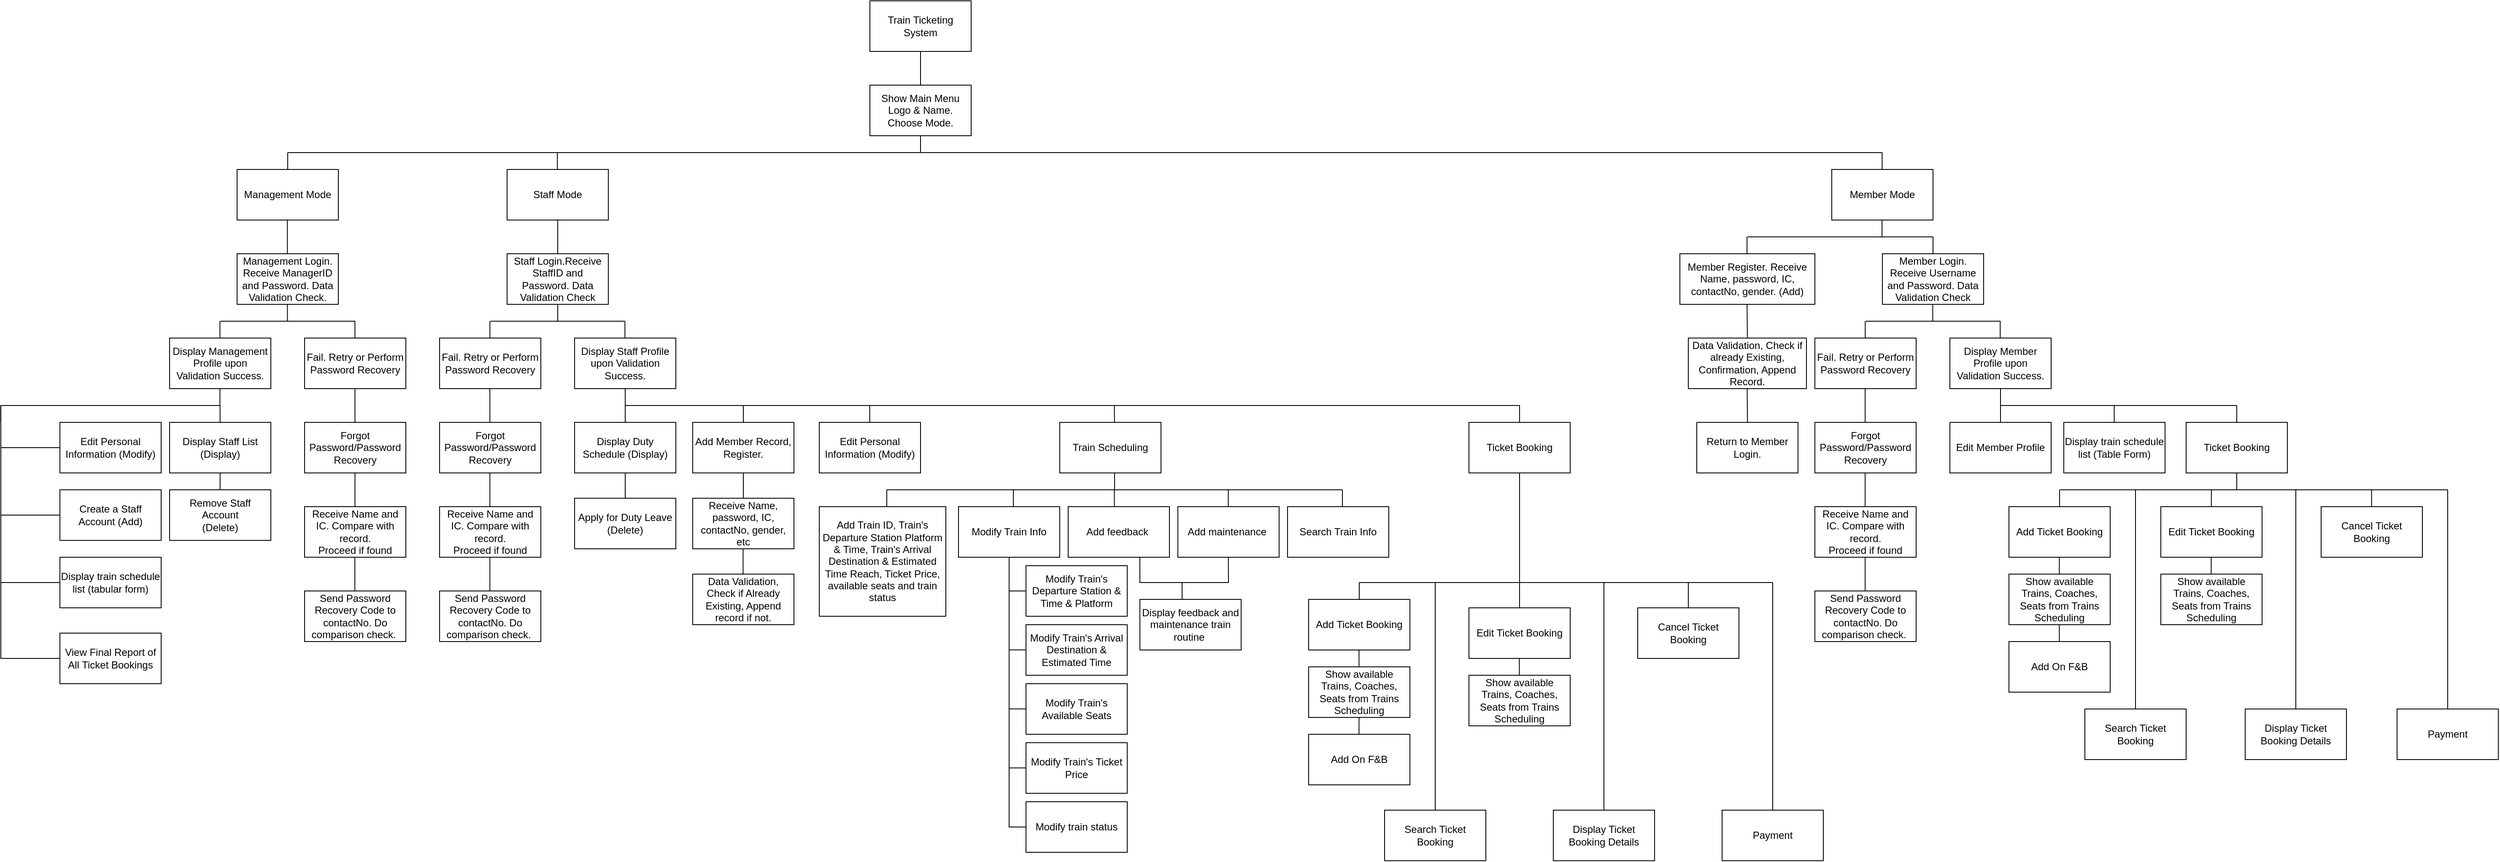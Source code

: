 <mxfile version="24.2.1" type="device">
  <diagram name="Page-1" id="gJQpoZgs5kC8TGoQiimN">
    <mxGraphModel dx="2466" dy="735" grid="1" gridSize="10" guides="1" tooltips="1" connect="1" arrows="1" fold="1" page="1" pageScale="1" pageWidth="1100" pageHeight="850" math="0" shadow="0">
      <root>
        <mxCell id="0" />
        <mxCell id="1" parent="0" />
        <mxCell id="opQjE_mGETmAMW90Ik7Y-1" value="Train Ticketing System" style="rounded=0;whiteSpace=wrap;html=1;" parent="1" vertex="1">
          <mxGeometry x="490" width="120" height="60" as="geometry" />
        </mxCell>
        <mxCell id="opQjE_mGETmAMW90Ik7Y-2" value="Show Main Menu&lt;div&gt;Logo &amp;amp; Name.&lt;/div&gt;&lt;div&gt;Choose Mode.&lt;/div&gt;" style="rounded=0;whiteSpace=wrap;html=1;" parent="1" vertex="1">
          <mxGeometry x="490" y="100" width="120" height="60" as="geometry" />
        </mxCell>
        <mxCell id="Ss_HDBakh3weyY3ij0tr-4" value="" style="endArrow=none;html=1;rounded=0;" parent="1" edge="1">
          <mxGeometry width="50" height="50" relative="1" as="geometry">
            <mxPoint x="-200" y="180" as="sourcePoint" />
            <mxPoint x="1690" y="180" as="targetPoint" />
          </mxGeometry>
        </mxCell>
        <mxCell id="Ss_HDBakh3weyY3ij0tr-5" value="" style="endArrow=none;html=1;rounded=0;exitX=0.5;exitY=0;exitDx=0;exitDy=0;" parent="1" source="opQjE_mGETmAMW90Ik7Y-2" edge="1">
          <mxGeometry width="50" height="50" relative="1" as="geometry">
            <mxPoint x="500" y="110" as="sourcePoint" />
            <mxPoint x="550" y="60" as="targetPoint" />
          </mxGeometry>
        </mxCell>
        <mxCell id="Ss_HDBakh3weyY3ij0tr-6" value="" style="endArrow=none;html=1;rounded=0;" parent="1" edge="1">
          <mxGeometry width="50" height="50" relative="1" as="geometry">
            <mxPoint x="550" y="180" as="sourcePoint" />
            <mxPoint x="550" y="160" as="targetPoint" />
          </mxGeometry>
        </mxCell>
        <mxCell id="Ss_HDBakh3weyY3ij0tr-7" value="" style="endArrow=none;html=1;rounded=0;" parent="1" edge="1">
          <mxGeometry width="50" height="50" relative="1" as="geometry">
            <mxPoint x="-200" y="200" as="sourcePoint" />
            <mxPoint x="-200" y="180" as="targetPoint" />
          </mxGeometry>
        </mxCell>
        <mxCell id="Ss_HDBakh3weyY3ij0tr-8" value="" style="endArrow=none;html=1;rounded=0;" parent="1" edge="1">
          <mxGeometry width="50" height="50" relative="1" as="geometry">
            <mxPoint x="119.58" y="200" as="sourcePoint" />
            <mxPoint x="119.58" y="180" as="targetPoint" />
          </mxGeometry>
        </mxCell>
        <mxCell id="Ss_HDBakh3weyY3ij0tr-9" value="" style="endArrow=none;html=1;rounded=0;" parent="1" edge="1">
          <mxGeometry width="50" height="50" relative="1" as="geometry">
            <mxPoint x="1689.7" y="200" as="sourcePoint" />
            <mxPoint x="1689.7" y="180" as="targetPoint" />
          </mxGeometry>
        </mxCell>
        <mxCell id="Ss_HDBakh3weyY3ij0tr-13" value="Management Login. Receive ManagerID and Password. Data Validation Check." style="rounded=0;whiteSpace=wrap;html=1;" parent="1" vertex="1">
          <mxGeometry x="-260" y="300" width="120" height="60" as="geometry" />
        </mxCell>
        <mxCell id="Ss_HDBakh3weyY3ij0tr-14" value="Staff Login.Receive StaffID and Password. Data Validation Check" style="rounded=0;whiteSpace=wrap;html=1;" parent="1" vertex="1">
          <mxGeometry x="60" y="300" width="120" height="60" as="geometry" />
        </mxCell>
        <mxCell id="Ss_HDBakh3weyY3ij0tr-15" value="Member Login. Receive Username and Password. Data Validation Check" style="rounded=0;whiteSpace=wrap;html=1;" parent="1" vertex="1">
          <mxGeometry x="1690" y="300" width="120" height="60" as="geometry" />
        </mxCell>
        <mxCell id="Ss_HDBakh3weyY3ij0tr-17" value="Create a Staff Account (Add)" style="whiteSpace=wrap;html=1;rounded=0;" parent="1" vertex="1">
          <mxGeometry x="-470" y="580" width="120" height="60" as="geometry" />
        </mxCell>
        <mxCell id="Ss_HDBakh3weyY3ij0tr-18" value="&lt;div&gt;Display Staff List (Display)&lt;/div&gt;" style="whiteSpace=wrap;html=1;rounded=0;" parent="1" vertex="1">
          <mxGeometry x="-340" y="500" width="120" height="60" as="geometry" />
        </mxCell>
        <mxCell id="Ss_HDBakh3weyY3ij0tr-19" value="" style="endArrow=none;html=1;rounded=0;exitX=0;exitY=0.5;exitDx=0;exitDy=0;" parent="1" source="Ss_HDBakh3weyY3ij0tr-128" edge="1">
          <mxGeometry width="50" height="50" relative="1" as="geometry">
            <mxPoint x="-800" y="480" as="sourcePoint" />
            <mxPoint x="-280" y="480" as="targetPoint" />
            <Array as="points">
              <mxPoint x="-540" y="780" />
              <mxPoint x="-540" y="650" />
              <mxPoint x="-540" y="480" />
            </Array>
          </mxGeometry>
        </mxCell>
        <mxCell id="Ss_HDBakh3weyY3ij0tr-20" value="Edit Personal Information (Modify)" style="rounded=0;whiteSpace=wrap;html=1;" parent="1" vertex="1">
          <mxGeometry x="-470" y="500" width="120" height="60" as="geometry" />
        </mxCell>
        <mxCell id="Ss_HDBakh3weyY3ij0tr-21" value="" style="endArrow=none;html=1;rounded=0;exitX=0;exitY=0.5;exitDx=0;exitDy=0;" parent="1" source="Ss_HDBakh3weyY3ij0tr-20" edge="1">
          <mxGeometry width="50" height="50" relative="1" as="geometry">
            <mxPoint x="-410.06" y="500" as="sourcePoint" />
            <mxPoint x="-540" y="530" as="targetPoint" />
          </mxGeometry>
        </mxCell>
        <mxCell id="Ss_HDBakh3weyY3ij0tr-23" value="" style="endArrow=none;html=1;rounded=0;" parent="1" edge="1">
          <mxGeometry width="50" height="50" relative="1" as="geometry">
            <mxPoint x="-540.17" y="500" as="sourcePoint" />
            <mxPoint x="-540.17" y="480" as="targetPoint" />
          </mxGeometry>
        </mxCell>
        <mxCell id="Ss_HDBakh3weyY3ij0tr-24" value="" style="endArrow=none;html=1;rounded=0;" parent="1" edge="1">
          <mxGeometry width="50" height="50" relative="1" as="geometry">
            <mxPoint x="-280.17" y="500" as="sourcePoint" />
            <mxPoint x="-280.17" y="480" as="targetPoint" />
          </mxGeometry>
        </mxCell>
        <mxCell id="Ss_HDBakh3weyY3ij0tr-25" value="" style="endArrow=none;html=1;rounded=0;" parent="1" edge="1">
          <mxGeometry width="50" height="50" relative="1" as="geometry">
            <mxPoint x="-280.14" y="580" as="sourcePoint" />
            <mxPoint x="-280.14" y="560" as="targetPoint" />
          </mxGeometry>
        </mxCell>
        <mxCell id="Ss_HDBakh3weyY3ij0tr-26" value="Remove Staff Account&lt;div&gt;(Delete)&lt;/div&gt;" style="rounded=0;whiteSpace=wrap;html=1;" parent="1" vertex="1">
          <mxGeometry x="-340" y="580" width="120" height="60" as="geometry" />
        </mxCell>
        <mxCell id="Ss_HDBakh3weyY3ij0tr-35" value="Staff Mode" style="rounded=0;whiteSpace=wrap;html=1;" parent="1" vertex="1">
          <mxGeometry x="60" y="200" width="120" height="60" as="geometry" />
        </mxCell>
        <mxCell id="Ss_HDBakh3weyY3ij0tr-36" value="Member Mode" style="rounded=0;whiteSpace=wrap;html=1;" parent="1" vertex="1">
          <mxGeometry x="1630" y="200" width="120" height="60" as="geometry" />
        </mxCell>
        <mxCell id="Ss_HDBakh3weyY3ij0tr-37" value="" style="endArrow=none;html=1;rounded=0;" parent="1" edge="1">
          <mxGeometry width="50" height="50" relative="1" as="geometry">
            <mxPoint x="1689.58" y="280" as="sourcePoint" />
            <mxPoint x="1689.58" y="260" as="targetPoint" />
          </mxGeometry>
        </mxCell>
        <mxCell id="Ss_HDBakh3weyY3ij0tr-40" value="" style="endArrow=none;html=1;rounded=0;" parent="1" edge="1">
          <mxGeometry width="50" height="50" relative="1" as="geometry">
            <mxPoint x="1530" y="280" as="sourcePoint" />
            <mxPoint x="1690" y="280" as="targetPoint" />
          </mxGeometry>
        </mxCell>
        <mxCell id="Ss_HDBakh3weyY3ij0tr-41" value="" style="endArrow=none;html=1;rounded=0;" parent="1" edge="1">
          <mxGeometry width="50" height="50" relative="1" as="geometry">
            <mxPoint x="1529.58" y="300" as="sourcePoint" />
            <mxPoint x="1529.58" y="280" as="targetPoint" />
          </mxGeometry>
        </mxCell>
        <mxCell id="Ss_HDBakh3weyY3ij0tr-42" value="" style="endArrow=none;html=1;rounded=0;" parent="1" edge="1">
          <mxGeometry width="50" height="50" relative="1" as="geometry">
            <mxPoint x="1750" y="280" as="sourcePoint" />
            <mxPoint x="1689.58" y="280" as="targetPoint" />
          </mxGeometry>
        </mxCell>
        <mxCell id="Ss_HDBakh3weyY3ij0tr-44" value="&lt;div&gt;Member Register. Receive Name, password, IC, contactNo&lt;span style=&quot;background-color: initial;&quot;&gt;, gender.&amp;nbsp;&lt;/span&gt;&lt;span style=&quot;background-color: initial;&quot;&gt;(Add)&lt;/span&gt;&lt;/div&gt;" style="rounded=0;whiteSpace=wrap;html=1;" parent="1" vertex="1">
          <mxGeometry x="1450" y="300" width="160" height="60" as="geometry" />
        </mxCell>
        <mxCell id="Ss_HDBakh3weyY3ij0tr-45" value="Data Validation, Check if already Existing, Confirmation, Append Record." style="rounded=0;whiteSpace=wrap;html=1;" parent="1" vertex="1">
          <mxGeometry x="1460" y="400" width="140" height="60" as="geometry" />
        </mxCell>
        <mxCell id="Ss_HDBakh3weyY3ij0tr-46" value="" style="endArrow=none;html=1;rounded=0;exitX=0.5;exitY=0;exitDx=0;exitDy=0;" parent="1" source="Ss_HDBakh3weyY3ij0tr-45" edge="1">
          <mxGeometry width="50" height="50" relative="1" as="geometry">
            <mxPoint x="1529.58" y="380" as="sourcePoint" />
            <mxPoint x="1529.58" y="360" as="targetPoint" />
          </mxGeometry>
        </mxCell>
        <mxCell id="Ss_HDBakh3weyY3ij0tr-48" value="" style="endArrow=none;html=1;rounded=0;exitX=0.5;exitY=0;exitDx=0;exitDy=0;" parent="1" edge="1">
          <mxGeometry width="50" height="50" relative="1" as="geometry">
            <mxPoint x="1530.13" y="500" as="sourcePoint" />
            <mxPoint x="1529.71" y="460" as="targetPoint" />
          </mxGeometry>
        </mxCell>
        <mxCell id="Ss_HDBakh3weyY3ij0tr-49" value="Return to Member Login." style="rounded=0;whiteSpace=wrap;html=1;" parent="1" vertex="1">
          <mxGeometry x="1470" y="500" width="120" height="60" as="geometry" />
        </mxCell>
        <mxCell id="Ss_HDBakh3weyY3ij0tr-51" value="" style="endArrow=none;html=1;rounded=0;" parent="1" edge="1">
          <mxGeometry width="50" height="50" relative="1" as="geometry">
            <mxPoint x="1749.66" y="380" as="sourcePoint" />
            <mxPoint x="1749.66" y="360" as="targetPoint" />
          </mxGeometry>
        </mxCell>
        <mxCell id="Ss_HDBakh3weyY3ij0tr-52" value="" style="endArrow=none;html=1;rounded=0;" parent="1" edge="1">
          <mxGeometry width="50" height="50" relative="1" as="geometry">
            <mxPoint x="1830" y="380" as="sourcePoint" />
            <mxPoint x="1670" y="380" as="targetPoint" />
          </mxGeometry>
        </mxCell>
        <mxCell id="Ss_HDBakh3weyY3ij0tr-53" value="" style="endArrow=none;html=1;rounded=0;" parent="1" edge="1">
          <mxGeometry width="50" height="50" relative="1" as="geometry">
            <mxPoint x="1669.66" y="400" as="sourcePoint" />
            <mxPoint x="1669.66" y="380" as="targetPoint" />
          </mxGeometry>
        </mxCell>
        <mxCell id="Ss_HDBakh3weyY3ij0tr-54" value="" style="endArrow=none;html=1;rounded=0;" parent="1" edge="1">
          <mxGeometry width="50" height="50" relative="1" as="geometry">
            <mxPoint x="1829.66" y="400" as="sourcePoint" />
            <mxPoint x="1829.66" y="380" as="targetPoint" />
          </mxGeometry>
        </mxCell>
        <mxCell id="Ss_HDBakh3weyY3ij0tr-55" value="Fail. Retry or Perform Password Recovery" style="rounded=0;whiteSpace=wrap;html=1;" parent="1" vertex="1">
          <mxGeometry x="1610" y="400" width="120" height="60" as="geometry" />
        </mxCell>
        <mxCell id="Ss_HDBakh3weyY3ij0tr-56" value="Display Member Profile upon Validation Success." style="rounded=0;whiteSpace=wrap;html=1;" parent="1" vertex="1">
          <mxGeometry x="1770" y="400" width="120" height="60" as="geometry" />
        </mxCell>
        <mxCell id="Ss_HDBakh3weyY3ij0tr-59" value="&lt;div&gt;Receive Name and IC. Compare with record.&lt;/div&gt;&lt;div&gt;Proceed if found&lt;/div&gt;" style="rounded=0;whiteSpace=wrap;html=1;" parent="1" vertex="1">
          <mxGeometry x="1610" y="600" width="120" height="60" as="geometry" />
        </mxCell>
        <mxCell id="Ss_HDBakh3weyY3ij0tr-63" value="" style="endArrow=none;html=1;rounded=0;" parent="1" edge="1">
          <mxGeometry width="50" height="50" relative="1" as="geometry">
            <mxPoint x="1669.58" y="660" as="sourcePoint" />
            <mxPoint x="1669.58" y="700" as="targetPoint" />
          </mxGeometry>
        </mxCell>
        <mxCell id="Ss_HDBakh3weyY3ij0tr-64" value="&lt;div&gt;Send Password Recovery Code to contactNo. Do comparison check.&amp;nbsp;&lt;/div&gt;" style="rounded=0;whiteSpace=wrap;html=1;" parent="1" vertex="1">
          <mxGeometry x="1610" y="700" width="120" height="60" as="geometry" />
        </mxCell>
        <mxCell id="Ss_HDBakh3weyY3ij0tr-66" value="" style="endArrow=none;html=1;rounded=0;" parent="1" edge="1">
          <mxGeometry width="50" height="50" relative="1" as="geometry">
            <mxPoint x="1750" y="300" as="sourcePoint" />
            <mxPoint x="1750" y="280" as="targetPoint" />
          </mxGeometry>
        </mxCell>
        <mxCell id="Ss_HDBakh3weyY3ij0tr-67" value="Forgot Password/Password Recovery" style="rounded=0;whiteSpace=wrap;html=1;" parent="1" vertex="1">
          <mxGeometry x="1610" y="500" width="120" height="60" as="geometry" />
        </mxCell>
        <mxCell id="Ss_HDBakh3weyY3ij0tr-68" value="" style="endArrow=none;html=1;rounded=0;" parent="1" edge="1">
          <mxGeometry width="50" height="50" relative="1" as="geometry">
            <mxPoint x="1669.58" y="560" as="sourcePoint" />
            <mxPoint x="1669.58" y="600" as="targetPoint" />
          </mxGeometry>
        </mxCell>
        <mxCell id="Ss_HDBakh3weyY3ij0tr-69" value="" style="endArrow=none;html=1;rounded=0;" parent="1" edge="1">
          <mxGeometry width="50" height="50" relative="1" as="geometry">
            <mxPoint x="1669.58" y="460" as="sourcePoint" />
            <mxPoint x="1669.58" y="500" as="targetPoint" />
          </mxGeometry>
        </mxCell>
        <mxCell id="Ss_HDBakh3weyY3ij0tr-92" value="" style="endArrow=none;html=1;rounded=0;exitX=0.5;exitY=0;exitDx=0;exitDy=0;" parent="1" edge="1">
          <mxGeometry width="50" height="50" relative="1" as="geometry">
            <mxPoint x="120" y="300" as="sourcePoint" />
            <mxPoint x="120" y="260" as="targetPoint" />
          </mxGeometry>
        </mxCell>
        <mxCell id="Ss_HDBakh3weyY3ij0tr-93" value="" style="endArrow=none;html=1;rounded=0;" parent="1" edge="1">
          <mxGeometry width="50" height="50" relative="1" as="geometry">
            <mxPoint x="200" y="380" as="sourcePoint" />
            <mxPoint x="40" y="380" as="targetPoint" />
          </mxGeometry>
        </mxCell>
        <mxCell id="Ss_HDBakh3weyY3ij0tr-94" value="" style="endArrow=none;html=1;rounded=0;" parent="1" edge="1">
          <mxGeometry width="50" height="50" relative="1" as="geometry">
            <mxPoint x="39.66" y="400" as="sourcePoint" />
            <mxPoint x="39.66" y="380" as="targetPoint" />
          </mxGeometry>
        </mxCell>
        <mxCell id="Ss_HDBakh3weyY3ij0tr-95" value="" style="endArrow=none;html=1;rounded=0;" parent="1" edge="1">
          <mxGeometry width="50" height="50" relative="1" as="geometry">
            <mxPoint x="199.66" y="400" as="sourcePoint" />
            <mxPoint x="199.66" y="380" as="targetPoint" />
          </mxGeometry>
        </mxCell>
        <mxCell id="Ss_HDBakh3weyY3ij0tr-96" value="Fail. Retry or Perform Password Recovery" style="rounded=0;whiteSpace=wrap;html=1;" parent="1" vertex="1">
          <mxGeometry x="-20" y="400" width="120" height="60" as="geometry" />
        </mxCell>
        <mxCell id="Ss_HDBakh3weyY3ij0tr-97" value="Display Staff Profile upon Validation Success." style="rounded=0;whiteSpace=wrap;html=1;" parent="1" vertex="1">
          <mxGeometry x="140" y="400" width="120" height="60" as="geometry" />
        </mxCell>
        <mxCell id="Ss_HDBakh3weyY3ij0tr-98" value="&lt;div&gt;Receive Name and IC. Compare with record.&lt;/div&gt;&lt;div&gt;Proceed if found&lt;/div&gt;" style="rounded=0;whiteSpace=wrap;html=1;" parent="1" vertex="1">
          <mxGeometry x="-20" y="600" width="120" height="60" as="geometry" />
        </mxCell>
        <mxCell id="Ss_HDBakh3weyY3ij0tr-99" value="" style="endArrow=none;html=1;rounded=0;" parent="1" edge="1">
          <mxGeometry width="50" height="50" relative="1" as="geometry">
            <mxPoint x="39.6" y="660" as="sourcePoint" />
            <mxPoint x="39.6" y="700" as="targetPoint" />
          </mxGeometry>
        </mxCell>
        <mxCell id="Ss_HDBakh3weyY3ij0tr-100" value="&lt;div&gt;Send Password Recovery Code to contactNo. Do comparison check.&amp;nbsp;&lt;/div&gt;" style="rounded=0;whiteSpace=wrap;html=1;" parent="1" vertex="1">
          <mxGeometry x="-20" y="700" width="120" height="60" as="geometry" />
        </mxCell>
        <mxCell id="Ss_HDBakh3weyY3ij0tr-101" value="Forgot Password/Password Recovery" style="rounded=0;whiteSpace=wrap;html=1;" parent="1" vertex="1">
          <mxGeometry x="-20" y="500" width="120" height="60" as="geometry" />
        </mxCell>
        <mxCell id="Ss_HDBakh3weyY3ij0tr-102" value="" style="endArrow=none;html=1;rounded=0;" parent="1" edge="1">
          <mxGeometry width="50" height="50" relative="1" as="geometry">
            <mxPoint x="39.6" y="560" as="sourcePoint" />
            <mxPoint x="39.6" y="600" as="targetPoint" />
          </mxGeometry>
        </mxCell>
        <mxCell id="Ss_HDBakh3weyY3ij0tr-103" value="" style="endArrow=none;html=1;rounded=0;" parent="1" edge="1">
          <mxGeometry width="50" height="50" relative="1" as="geometry">
            <mxPoint x="39.6" y="460" as="sourcePoint" />
            <mxPoint x="39.6" y="500" as="targetPoint" />
          </mxGeometry>
        </mxCell>
        <mxCell id="Ss_HDBakh3weyY3ij0tr-104" value="" style="endArrow=none;html=1;rounded=0;" parent="1" edge="1">
          <mxGeometry width="50" height="50" relative="1" as="geometry">
            <mxPoint x="120" y="380" as="sourcePoint" />
            <mxPoint x="120" y="360" as="targetPoint" />
          </mxGeometry>
        </mxCell>
        <mxCell id="Ss_HDBakh3weyY3ij0tr-106" value="" style="endArrow=none;html=1;rounded=0;" parent="1" edge="1">
          <mxGeometry width="50" height="50" relative="1" as="geometry">
            <mxPoint x="-200.34" y="380" as="sourcePoint" />
            <mxPoint x="-200.34" y="360" as="targetPoint" />
          </mxGeometry>
        </mxCell>
        <mxCell id="Ss_HDBakh3weyY3ij0tr-107" value="" style="endArrow=none;html=1;rounded=0;" parent="1" edge="1">
          <mxGeometry width="50" height="50" relative="1" as="geometry">
            <mxPoint x="-120" y="380" as="sourcePoint" />
            <mxPoint x="-280" y="380" as="targetPoint" />
          </mxGeometry>
        </mxCell>
        <mxCell id="Ss_HDBakh3weyY3ij0tr-108" value="" style="endArrow=none;html=1;rounded=0;" parent="1" edge="1">
          <mxGeometry width="50" height="50" relative="1" as="geometry">
            <mxPoint x="-280.34" y="400" as="sourcePoint" />
            <mxPoint x="-280.34" y="380" as="targetPoint" />
          </mxGeometry>
        </mxCell>
        <mxCell id="Ss_HDBakh3weyY3ij0tr-109" value="" style="endArrow=none;html=1;rounded=0;" parent="1" edge="1">
          <mxGeometry width="50" height="50" relative="1" as="geometry">
            <mxPoint x="-120.34" y="400" as="sourcePoint" />
            <mxPoint x="-120.34" y="380" as="targetPoint" />
          </mxGeometry>
        </mxCell>
        <mxCell id="Ss_HDBakh3weyY3ij0tr-110" value="Fail. Retry or Perform Password Recovery" style="rounded=0;whiteSpace=wrap;html=1;" parent="1" vertex="1">
          <mxGeometry x="-180" y="400" width="120" height="60" as="geometry" />
        </mxCell>
        <mxCell id="Ss_HDBakh3weyY3ij0tr-111" value="Display Management Profile upon Validation Success." style="rounded=0;whiteSpace=wrap;html=1;" parent="1" vertex="1">
          <mxGeometry x="-340" y="400" width="120" height="60" as="geometry" />
        </mxCell>
        <mxCell id="Ss_HDBakh3weyY3ij0tr-112" value="&lt;div&gt;Receive Name and IC. Compare with record.&lt;/div&gt;&lt;div&gt;Proceed if found&lt;/div&gt;" style="rounded=0;whiteSpace=wrap;html=1;" parent="1" vertex="1">
          <mxGeometry x="-180" y="600" width="120" height="60" as="geometry" />
        </mxCell>
        <mxCell id="Ss_HDBakh3weyY3ij0tr-113" value="" style="endArrow=none;html=1;rounded=0;" parent="1" edge="1">
          <mxGeometry width="50" height="50" relative="1" as="geometry">
            <mxPoint x="-120.42" y="660" as="sourcePoint" />
            <mxPoint x="-120.42" y="700" as="targetPoint" />
          </mxGeometry>
        </mxCell>
        <mxCell id="Ss_HDBakh3weyY3ij0tr-114" value="&lt;div&gt;Send Password Recovery Code to contactNo. Do comparison check.&amp;nbsp;&lt;/div&gt;" style="rounded=0;whiteSpace=wrap;html=1;" parent="1" vertex="1">
          <mxGeometry x="-180" y="700" width="120" height="60" as="geometry" />
        </mxCell>
        <mxCell id="Ss_HDBakh3weyY3ij0tr-115" value="Forgot Password/Password Recovery" style="rounded=0;whiteSpace=wrap;html=1;" parent="1" vertex="1">
          <mxGeometry x="-180" y="500" width="120" height="60" as="geometry" />
        </mxCell>
        <mxCell id="Ss_HDBakh3weyY3ij0tr-116" value="" style="endArrow=none;html=1;rounded=0;" parent="1" edge="1">
          <mxGeometry width="50" height="50" relative="1" as="geometry">
            <mxPoint x="-120.29" y="560" as="sourcePoint" />
            <mxPoint x="-120.29" y="600" as="targetPoint" />
          </mxGeometry>
        </mxCell>
        <mxCell id="Ss_HDBakh3weyY3ij0tr-117" value="" style="endArrow=none;html=1;rounded=0;" parent="1" edge="1">
          <mxGeometry width="50" height="50" relative="1" as="geometry">
            <mxPoint x="-120.29" y="460" as="sourcePoint" />
            <mxPoint x="-120.29" y="500" as="targetPoint" />
          </mxGeometry>
        </mxCell>
        <mxCell id="Ss_HDBakh3weyY3ij0tr-118" value="Management Mode" style="rounded=0;whiteSpace=wrap;html=1;" parent="1" vertex="1">
          <mxGeometry x="-260" y="200" width="120" height="60" as="geometry" />
        </mxCell>
        <mxCell id="Ss_HDBakh3weyY3ij0tr-119" value="" style="endArrow=none;html=1;rounded=0;exitX=0.5;exitY=0;exitDx=0;exitDy=0;" parent="1" edge="1">
          <mxGeometry width="50" height="50" relative="1" as="geometry">
            <mxPoint x="-200.42" y="300" as="sourcePoint" />
            <mxPoint x="-200.42" y="260" as="targetPoint" />
          </mxGeometry>
        </mxCell>
        <mxCell id="Ss_HDBakh3weyY3ij0tr-120" value="" style="endArrow=none;html=1;rounded=0;" parent="1" edge="1">
          <mxGeometry width="50" height="50" relative="1" as="geometry">
            <mxPoint x="-280.34" y="480" as="sourcePoint" />
            <mxPoint x="-280.34" y="460" as="targetPoint" />
          </mxGeometry>
        </mxCell>
        <mxCell id="Ss_HDBakh3weyY3ij0tr-126" value="" style="endArrow=none;html=1;rounded=0;entryX=0;entryY=0.5;entryDx=0;entryDy=0;" parent="1" target="Ss_HDBakh3weyY3ij0tr-131" edge="1">
          <mxGeometry width="50" height="50" relative="1" as="geometry">
            <mxPoint x="-540" y="690" as="sourcePoint" />
            <mxPoint x="-670.24" y="480" as="targetPoint" />
          </mxGeometry>
        </mxCell>
        <mxCell id="Ss_HDBakh3weyY3ij0tr-128" value="View Final Report of All Ticket Bookings" style="whiteSpace=wrap;html=1;rounded=0;" parent="1" vertex="1">
          <mxGeometry x="-470" y="750" width="120" height="60" as="geometry" />
        </mxCell>
        <mxCell id="Ss_HDBakh3weyY3ij0tr-129" value="" style="endArrow=none;html=1;rounded=0;entryX=0;entryY=0.5;entryDx=0;entryDy=0;" parent="1" target="Ss_HDBakh3weyY3ij0tr-17" edge="1">
          <mxGeometry width="50" height="50" relative="1" as="geometry">
            <mxPoint x="-540" y="610" as="sourcePoint" />
            <mxPoint x="-800" y="480" as="targetPoint" />
          </mxGeometry>
        </mxCell>
        <mxCell id="Ss_HDBakh3weyY3ij0tr-131" value="Display train schedule list (tabular form)" style="whiteSpace=wrap;html=1;rounded=0;" parent="1" vertex="1">
          <mxGeometry x="-470" y="660" width="120" height="60" as="geometry" />
        </mxCell>
        <mxCell id="Ss_HDBakh3weyY3ij0tr-136" value="Display Duty Schedule (Display)" style="whiteSpace=wrap;html=1;rounded=0;" parent="1" vertex="1">
          <mxGeometry x="140" y="500" width="120" height="60" as="geometry" />
        </mxCell>
        <mxCell id="Ss_HDBakh3weyY3ij0tr-137" value="" style="endArrow=none;html=1;rounded=0;entryX=0.5;entryY=1;entryDx=0;entryDy=0;" parent="1" edge="1">
          <mxGeometry width="50" height="50" relative="1" as="geometry">
            <mxPoint x="200" y="500" as="sourcePoint" />
            <mxPoint x="200" y="460" as="targetPoint" />
          </mxGeometry>
        </mxCell>
        <mxCell id="Ss_HDBakh3weyY3ij0tr-138" value="" style="endArrow=none;html=1;rounded=0;entryX=0.5;entryY=1;entryDx=0;entryDy=0;exitX=0.5;exitY=0;exitDx=0;exitDy=0;" parent="1" source="Ss_HDBakh3weyY3ij0tr-140" target="Ss_HDBakh3weyY3ij0tr-136" edge="1">
          <mxGeometry width="50" height="50" relative="1" as="geometry">
            <mxPoint x="339.88" y="575" as="sourcePoint" />
            <mxPoint x="339.88" y="560" as="targetPoint" />
          </mxGeometry>
        </mxCell>
        <mxCell id="Ss_HDBakh3weyY3ij0tr-139" value="Edit Personal Information (Modify)" style="whiteSpace=wrap;html=1;rounded=0;" parent="1" vertex="1">
          <mxGeometry x="430" y="500" width="120" height="60" as="geometry" />
        </mxCell>
        <mxCell id="Ss_HDBakh3weyY3ij0tr-140" value="Apply for Duty Leave&lt;div&gt;(Delete)&lt;/div&gt;" style="whiteSpace=wrap;html=1;rounded=0;" parent="1" vertex="1">
          <mxGeometry x="140" y="590" width="120" height="60" as="geometry" />
        </mxCell>
        <mxCell id="Ss_HDBakh3weyY3ij0tr-142" value="" style="endArrow=none;html=1;rounded=0;entryX=0.5;entryY=0;entryDx=0;entryDy=0;" parent="1" target="Ss_HDBakh3weyY3ij0tr-274" edge="1">
          <mxGeometry width="50" height="50" relative="1" as="geometry">
            <mxPoint x="200" y="480" as="sourcePoint" />
            <mxPoint x="1390" y="480" as="targetPoint" />
            <Array as="points">
              <mxPoint x="1260" y="480" />
            </Array>
          </mxGeometry>
        </mxCell>
        <mxCell id="Ss_HDBakh3weyY3ij0tr-144" value="" style="endArrow=none;html=1;rounded=0;entryX=0.5;entryY=1;entryDx=0;entryDy=0;exitX=0.5;exitY=0;exitDx=0;exitDy=0;" parent="1" edge="1">
          <mxGeometry width="50" height="50" relative="1" as="geometry">
            <mxPoint x="489.86" y="500" as="sourcePoint" />
            <mxPoint x="489.74" y="480" as="targetPoint" />
          </mxGeometry>
        </mxCell>
        <mxCell id="Ss_HDBakh3weyY3ij0tr-201" value="Add Train ID, Train&#39;s Departure Station Platform &amp;amp; Time, Train&#39;s Arrival Destination &amp;amp; Estimated Time Reach, Ticket Price, available seats and train status" style="rounded=0;whiteSpace=wrap;html=1;" parent="1" vertex="1">
          <mxGeometry x="430" y="600" width="150" height="130" as="geometry" />
        </mxCell>
        <mxCell id="Ss_HDBakh3weyY3ij0tr-236" style="edgeStyle=orthogonalEdgeStyle;rounded=0;orthogonalLoop=1;jettySize=auto;html=1;exitX=0.5;exitY=1;exitDx=0;exitDy=0;entryX=0;entryY=0.5;entryDx=0;entryDy=0;endArrow=none;endFill=0;" parent="1" source="Ss_HDBakh3weyY3ij0tr-202" target="Ss_HDBakh3weyY3ij0tr-223" edge="1">
          <mxGeometry relative="1" as="geometry">
            <Array as="points">
              <mxPoint x="655" y="980" />
            </Array>
          </mxGeometry>
        </mxCell>
        <mxCell id="Ss_HDBakh3weyY3ij0tr-202" value="Modify Train Info" style="rounded=0;whiteSpace=wrap;html=1;" parent="1" vertex="1">
          <mxGeometry x="595" y="600" width="120" height="60" as="geometry" />
        </mxCell>
        <mxCell id="Ss_HDBakh3weyY3ij0tr-204" value="Modify Train&#39;s Departure Station &amp;amp; Time &amp;amp; Platform" style="rounded=0;whiteSpace=wrap;html=1;" parent="1" vertex="1">
          <mxGeometry x="675" y="670" width="120" height="60" as="geometry" />
        </mxCell>
        <mxCell id="Ss_HDBakh3weyY3ij0tr-205" value="Modify Train&#39;s Ticket Price" style="rounded=0;whiteSpace=wrap;html=1;" parent="1" vertex="1">
          <mxGeometry x="675" y="880" width="120" height="60" as="geometry" />
        </mxCell>
        <mxCell id="Ss_HDBakh3weyY3ij0tr-206" value="Modify Train&#39;s Available Seats" style="rounded=0;whiteSpace=wrap;html=1;" parent="1" vertex="1">
          <mxGeometry x="675" y="810" width="120" height="60" as="geometry" />
        </mxCell>
        <mxCell id="Ss_HDBakh3weyY3ij0tr-208" value="Modify Train&#39;s Arrival Destination &amp;amp; Estimated Time" style="rounded=0;whiteSpace=wrap;html=1;" parent="1" vertex="1">
          <mxGeometry x="675" y="740" width="120" height="60" as="geometry" />
        </mxCell>
        <mxCell id="Ss_HDBakh3weyY3ij0tr-216" value="Display feedback and maintenance train routine&amp;nbsp;" style="rounded=0;whiteSpace=wrap;html=1;" parent="1" vertex="1">
          <mxGeometry x="810" y="710" width="120" height="60" as="geometry" />
        </mxCell>
        <mxCell id="Ss_HDBakh3weyY3ij0tr-218" value="Add maintenance&amp;nbsp;" style="rounded=0;whiteSpace=wrap;html=1;" parent="1" vertex="1">
          <mxGeometry x="855" y="600" width="120" height="60" as="geometry" />
        </mxCell>
        <mxCell id="Ss_HDBakh3weyY3ij0tr-219" value="Search Train Info" style="rounded=0;whiteSpace=wrap;html=1;" parent="1" vertex="1">
          <mxGeometry x="985" y="600" width="120" height="60" as="geometry" />
        </mxCell>
        <mxCell id="Ss_HDBakh3weyY3ij0tr-221" value="Add feedback&amp;nbsp;" style="rounded=0;whiteSpace=wrap;html=1;" parent="1" vertex="1">
          <mxGeometry x="725" y="600" width="120" height="60" as="geometry" />
        </mxCell>
        <mxCell id="Ss_HDBakh3weyY3ij0tr-223" value="Modify train status" style="rounded=0;whiteSpace=wrap;html=1;" parent="1" vertex="1">
          <mxGeometry x="675" y="950" width="120" height="60" as="geometry" />
        </mxCell>
        <mxCell id="Ss_HDBakh3weyY3ij0tr-234" value="" style="endArrow=none;html=1;rounded=0;entryX=0.5;entryY=1;entryDx=0;entryDy=0;exitX=0.5;exitY=0;exitDx=0;exitDy=0;" parent="1" edge="1">
          <mxGeometry width="50" height="50" relative="1" as="geometry">
            <mxPoint x="779.88" y="500" as="sourcePoint" />
            <mxPoint x="779.76" y="480" as="targetPoint" />
          </mxGeometry>
        </mxCell>
        <mxCell id="Ss_HDBakh3weyY3ij0tr-242" value="" style="endArrow=none;html=1;rounded=0;entryX=0;entryY=0.5;entryDx=0;entryDy=0;" parent="1" target="Ss_HDBakh3weyY3ij0tr-204" edge="1">
          <mxGeometry width="50" height="50" relative="1" as="geometry">
            <mxPoint x="655" y="700" as="sourcePoint" />
            <mxPoint x="705" y="650" as="targetPoint" />
          </mxGeometry>
        </mxCell>
        <mxCell id="Ss_HDBakh3weyY3ij0tr-244" value="" style="endArrow=none;html=1;rounded=0;entryX=0;entryY=0.5;entryDx=0;entryDy=0;" parent="1" edge="1">
          <mxGeometry width="50" height="50" relative="1" as="geometry">
            <mxPoint x="655" y="769.84" as="sourcePoint" />
            <mxPoint x="675" y="769.84" as="targetPoint" />
          </mxGeometry>
        </mxCell>
        <mxCell id="Ss_HDBakh3weyY3ij0tr-245" value="" style="endArrow=none;html=1;rounded=0;entryX=0;entryY=0.5;entryDx=0;entryDy=0;" parent="1" edge="1">
          <mxGeometry width="50" height="50" relative="1" as="geometry">
            <mxPoint x="655" y="839.84" as="sourcePoint" />
            <mxPoint x="675" y="839.84" as="targetPoint" />
          </mxGeometry>
        </mxCell>
        <mxCell id="Ss_HDBakh3weyY3ij0tr-246" value="" style="endArrow=none;html=1;rounded=0;entryX=0;entryY=0.5;entryDx=0;entryDy=0;" parent="1" edge="1">
          <mxGeometry width="50" height="50" relative="1" as="geometry">
            <mxPoint x="655" y="909.84" as="sourcePoint" />
            <mxPoint x="675" y="909.84" as="targetPoint" />
          </mxGeometry>
        </mxCell>
        <mxCell id="Ss_HDBakh3weyY3ij0tr-247" value="" style="endArrow=none;html=1;rounded=0;entryX=0.5;entryY=1;entryDx=0;entryDy=0;" parent="1" edge="1">
          <mxGeometry width="50" height="50" relative="1" as="geometry">
            <mxPoint x="860" y="690" as="sourcePoint" />
            <mxPoint x="914.82" y="660" as="targetPoint" />
            <Array as="points">
              <mxPoint x="915" y="690" />
            </Array>
          </mxGeometry>
        </mxCell>
        <mxCell id="Ss_HDBakh3weyY3ij0tr-250" value="Train Scheduling" style="whiteSpace=wrap;html=1;rounded=0;" parent="1" vertex="1">
          <mxGeometry x="715" y="500" width="120" height="60" as="geometry" />
        </mxCell>
        <mxCell id="Ss_HDBakh3weyY3ij0tr-252" value="" style="endArrow=none;html=1;rounded=0;" parent="1" edge="1">
          <mxGeometry width="50" height="50" relative="1" as="geometry">
            <mxPoint x="780" y="580" as="sourcePoint" />
            <mxPoint x="780" y="560" as="targetPoint" />
          </mxGeometry>
        </mxCell>
        <mxCell id="Ss_HDBakh3weyY3ij0tr-254" value="" style="endArrow=none;html=1;rounded=0;" parent="1" edge="1">
          <mxGeometry width="50" height="50" relative="1" as="geometry">
            <mxPoint x="510" y="580" as="sourcePoint" />
            <mxPoint x="1050" y="580" as="targetPoint" />
          </mxGeometry>
        </mxCell>
        <mxCell id="Ss_HDBakh3weyY3ij0tr-255" value="" style="endArrow=none;html=1;rounded=0;" parent="1" edge="1">
          <mxGeometry width="50" height="50" relative="1" as="geometry">
            <mxPoint x="510" y="600" as="sourcePoint" />
            <mxPoint x="510" y="580" as="targetPoint" />
          </mxGeometry>
        </mxCell>
        <mxCell id="Ss_HDBakh3weyY3ij0tr-256" value="" style="endArrow=none;html=1;rounded=0;" parent="1" edge="1">
          <mxGeometry width="50" height="50" relative="1" as="geometry">
            <mxPoint x="779.75" y="600" as="sourcePoint" />
            <mxPoint x="779.75" y="580" as="targetPoint" />
          </mxGeometry>
        </mxCell>
        <mxCell id="Ss_HDBakh3weyY3ij0tr-257" value="" style="endArrow=none;html=1;rounded=0;" parent="1" edge="1">
          <mxGeometry width="50" height="50" relative="1" as="geometry">
            <mxPoint x="660" y="600" as="sourcePoint" />
            <mxPoint x="660" y="580" as="targetPoint" />
          </mxGeometry>
        </mxCell>
        <mxCell id="Ss_HDBakh3weyY3ij0tr-258" value="" style="endArrow=none;html=1;rounded=0;" parent="1" edge="1">
          <mxGeometry width="50" height="50" relative="1" as="geometry">
            <mxPoint x="914.75" y="600" as="sourcePoint" />
            <mxPoint x="914.75" y="580" as="targetPoint" />
          </mxGeometry>
        </mxCell>
        <mxCell id="Ss_HDBakh3weyY3ij0tr-259" value="" style="endArrow=none;html=1;rounded=0;" parent="1" edge="1">
          <mxGeometry width="50" height="50" relative="1" as="geometry">
            <mxPoint x="1050" y="600" as="sourcePoint" />
            <mxPoint x="1050" y="580" as="targetPoint" />
          </mxGeometry>
        </mxCell>
        <mxCell id="Ss_HDBakh3weyY3ij0tr-274" value="Ticket Booking" style="whiteSpace=wrap;html=1;rounded=0;" parent="1" vertex="1">
          <mxGeometry x="1200" y="500" width="120" height="60" as="geometry" />
        </mxCell>
        <mxCell id="Ss_HDBakh3weyY3ij0tr-275" value="Add Ticket Booking" style="rounded=0;whiteSpace=wrap;html=1;" parent="1" vertex="1">
          <mxGeometry x="1010" y="710" width="120" height="60" as="geometry" />
        </mxCell>
        <mxCell id="Ss_HDBakh3weyY3ij0tr-276" value="Search Ticket Booking" style="rounded=0;whiteSpace=wrap;html=1;" parent="1" vertex="1">
          <mxGeometry x="1100" y="960" width="120" height="60" as="geometry" />
        </mxCell>
        <mxCell id="Ss_HDBakh3weyY3ij0tr-277" value="Edit Ticket Booking" style="rounded=0;whiteSpace=wrap;html=1;" parent="1" vertex="1">
          <mxGeometry x="1200" y="720" width="120" height="60" as="geometry" />
        </mxCell>
        <mxCell id="Ss_HDBakh3weyY3ij0tr-279" value="Show available Trains, Coaches, Seats from Trains Scheduling" style="rounded=0;whiteSpace=wrap;html=1;" parent="1" vertex="1">
          <mxGeometry x="1200" y="800" width="120" height="60" as="geometry" />
        </mxCell>
        <mxCell id="Ss_HDBakh3weyY3ij0tr-280" value="Show available Trains, Coaches, Seats from Trains Scheduling" style="rounded=0;whiteSpace=wrap;html=1;" parent="1" vertex="1">
          <mxGeometry x="1010" y="790" width="120" height="60" as="geometry" />
        </mxCell>
        <mxCell id="Ss_HDBakh3weyY3ij0tr-281" value="Add On F&amp;amp;B" style="rounded=0;whiteSpace=wrap;html=1;" parent="1" vertex="1">
          <mxGeometry x="1010" y="870" width="120" height="60" as="geometry" />
        </mxCell>
        <mxCell id="Ss_HDBakh3weyY3ij0tr-282" value="Display Ticket Booking Details" style="rounded=0;whiteSpace=wrap;html=1;" parent="1" vertex="1">
          <mxGeometry x="1300" y="960" width="120" height="60" as="geometry" />
        </mxCell>
        <mxCell id="Ss_HDBakh3weyY3ij0tr-283" value="Cancel Ticket Booking" style="rounded=0;whiteSpace=wrap;html=1;" parent="1" vertex="1">
          <mxGeometry x="1400" y="720" width="120" height="60" as="geometry" />
        </mxCell>
        <mxCell id="Ss_HDBakh3weyY3ij0tr-287" value="" style="endArrow=none;html=1;rounded=0;entryX=0.5;entryY=1;entryDx=0;entryDy=0;" parent="1" target="Ss_HDBakh3weyY3ij0tr-274" edge="1">
          <mxGeometry width="50" height="50" relative="1" as="geometry">
            <mxPoint x="1260" y="690" as="sourcePoint" />
            <mxPoint x="1260" y="670" as="targetPoint" />
          </mxGeometry>
        </mxCell>
        <mxCell id="Ss_HDBakh3weyY3ij0tr-288" value="" style="endArrow=none;html=1;rounded=0;" parent="1" edge="1">
          <mxGeometry width="50" height="50" relative="1" as="geometry">
            <mxPoint x="1070" y="690" as="sourcePoint" />
            <mxPoint x="1560" y="690" as="targetPoint" />
          </mxGeometry>
        </mxCell>
        <mxCell id="Ss_HDBakh3weyY3ij0tr-290" value="" style="endArrow=none;html=1;rounded=0;" parent="1" edge="1">
          <mxGeometry width="50" height="50" relative="1" as="geometry">
            <mxPoint x="1070" y="710" as="sourcePoint" />
            <mxPoint x="1070" y="690" as="targetPoint" />
          </mxGeometry>
        </mxCell>
        <mxCell id="Ss_HDBakh3weyY3ij0tr-291" value="" style="endArrow=none;html=1;rounded=0;exitX=0.5;exitY=0;exitDx=0;exitDy=0;" parent="1" edge="1">
          <mxGeometry width="50" height="50" relative="1" as="geometry">
            <mxPoint x="1160" y="960" as="sourcePoint" />
            <mxPoint x="1160" y="690" as="targetPoint" />
          </mxGeometry>
        </mxCell>
        <mxCell id="Ss_HDBakh3weyY3ij0tr-293" value="" style="endArrow=none;html=1;rounded=0;exitX=0.5;exitY=0;exitDx=0;exitDy=0;" parent="1" source="Ss_HDBakh3weyY3ij0tr-277" edge="1">
          <mxGeometry width="50" height="50" relative="1" as="geometry">
            <mxPoint x="1329.8" y="710" as="sourcePoint" />
            <mxPoint x="1260" y="690" as="targetPoint" />
          </mxGeometry>
        </mxCell>
        <mxCell id="Ss_HDBakh3weyY3ij0tr-294" value="" style="endArrow=none;html=1;rounded=0;exitX=0.5;exitY=0;exitDx=0;exitDy=0;" parent="1" edge="1">
          <mxGeometry width="50" height="50" relative="1" as="geometry">
            <mxPoint x="1360.0" y="960" as="sourcePoint" />
            <mxPoint x="1360" y="690" as="targetPoint" />
          </mxGeometry>
        </mxCell>
        <mxCell id="Ss_HDBakh3weyY3ij0tr-295" value="" style="endArrow=none;html=1;rounded=0;exitX=0.5;exitY=0;exitDx=0;exitDy=0;" parent="1" source="Ss_HDBakh3weyY3ij0tr-283" edge="1">
          <mxGeometry width="50" height="50" relative="1" as="geometry">
            <mxPoint x="1589.8" y="710" as="sourcePoint" />
            <mxPoint x="1460" y="690" as="targetPoint" />
          </mxGeometry>
        </mxCell>
        <mxCell id="Ss_HDBakh3weyY3ij0tr-296" value="" style="endArrow=none;html=1;rounded=0;" parent="1" edge="1">
          <mxGeometry width="50" height="50" relative="1" as="geometry">
            <mxPoint x="1259.71" y="800" as="sourcePoint" />
            <mxPoint x="1259.71" y="780" as="targetPoint" />
          </mxGeometry>
        </mxCell>
        <mxCell id="Ss_HDBakh3weyY3ij0tr-297" value="" style="endArrow=none;html=1;rounded=0;" parent="1" edge="1">
          <mxGeometry width="50" height="50" relative="1" as="geometry">
            <mxPoint x="1069.71" y="790" as="sourcePoint" />
            <mxPoint x="1069.71" y="770" as="targetPoint" />
          </mxGeometry>
        </mxCell>
        <mxCell id="Ss_HDBakh3weyY3ij0tr-298" value="" style="endArrow=none;html=1;rounded=0;" parent="1" edge="1">
          <mxGeometry width="50" height="50" relative="1" as="geometry">
            <mxPoint x="1069.71" y="870" as="sourcePoint" />
            <mxPoint x="1069.71" y="850" as="targetPoint" />
          </mxGeometry>
        </mxCell>
        <mxCell id="Ss_HDBakh3weyY3ij0tr-299" value="" style="endArrow=none;html=1;rounded=0;" parent="1" edge="1">
          <mxGeometry width="50" height="50" relative="1" as="geometry">
            <mxPoint x="1830" y="480" as="sourcePoint" />
            <mxPoint x="1830" y="460" as="targetPoint" />
          </mxGeometry>
        </mxCell>
        <mxCell id="Ss_HDBakh3weyY3ij0tr-300" value="" style="endArrow=none;html=1;rounded=0;" parent="1" edge="1">
          <mxGeometry width="50" height="50" relative="1" as="geometry">
            <mxPoint x="1830" y="480" as="sourcePoint" />
            <mxPoint x="2110" y="480" as="targetPoint" />
          </mxGeometry>
        </mxCell>
        <mxCell id="Ss_HDBakh3weyY3ij0tr-301" value="Edit Member Profile" style="rounded=0;whiteSpace=wrap;html=1;" parent="1" vertex="1">
          <mxGeometry x="1770" y="500" width="120" height="60" as="geometry" />
        </mxCell>
        <mxCell id="Ss_HDBakh3weyY3ij0tr-302" value="" style="endArrow=none;html=1;rounded=0;exitX=0.5;exitY=0;exitDx=0;exitDy=0;" parent="1" source="Ss_HDBakh3weyY3ij0tr-301" edge="1">
          <mxGeometry width="50" height="50" relative="1" as="geometry">
            <mxPoint x="1780" y="530" as="sourcePoint" />
            <mxPoint x="1830" y="480" as="targetPoint" />
          </mxGeometry>
        </mxCell>
        <mxCell id="Ss_HDBakh3weyY3ij0tr-304" value="Display train schedule list (Table Form)" style="rounded=0;whiteSpace=wrap;html=1;" parent="1" vertex="1">
          <mxGeometry x="1905" y="500" width="120" height="60" as="geometry" />
        </mxCell>
        <mxCell id="Ss_HDBakh3weyY3ij0tr-305" value="" style="endArrow=none;html=1;rounded=0;exitX=0.5;exitY=0;exitDx=0;exitDy=0;" parent="1" edge="1">
          <mxGeometry width="50" height="50" relative="1" as="geometry">
            <mxPoint x="1964.76" y="500" as="sourcePoint" />
            <mxPoint x="1964.76" y="480" as="targetPoint" />
          </mxGeometry>
        </mxCell>
        <mxCell id="Ss_HDBakh3weyY3ij0tr-306" value="Ticket Booking" style="whiteSpace=wrap;html=1;rounded=0;" parent="1" vertex="1">
          <mxGeometry x="2050" y="500" width="120" height="60" as="geometry" />
        </mxCell>
        <mxCell id="Ss_HDBakh3weyY3ij0tr-307" value="Add Ticket Booking" style="rounded=0;whiteSpace=wrap;html=1;" parent="1" vertex="1">
          <mxGeometry x="1840" y="600" width="120" height="60" as="geometry" />
        </mxCell>
        <mxCell id="Ss_HDBakh3weyY3ij0tr-308" value="Search Ticket Booking" style="rounded=0;whiteSpace=wrap;html=1;" parent="1" vertex="1">
          <mxGeometry x="1930" y="840" width="120" height="60" as="geometry" />
        </mxCell>
        <mxCell id="Ss_HDBakh3weyY3ij0tr-309" value="Edit Ticket Booking" style="rounded=0;whiteSpace=wrap;html=1;" parent="1" vertex="1">
          <mxGeometry x="2020" y="600" width="120" height="60" as="geometry" />
        </mxCell>
        <mxCell id="Ss_HDBakh3weyY3ij0tr-310" value="Show available Trains, Coaches, Seats from Trains Scheduling" style="rounded=0;whiteSpace=wrap;html=1;" parent="1" vertex="1">
          <mxGeometry x="2020" y="680" width="120" height="60" as="geometry" />
        </mxCell>
        <mxCell id="Ss_HDBakh3weyY3ij0tr-311" value="Show available Trains, Coaches, Seats from Trains Scheduling" style="rounded=0;whiteSpace=wrap;html=1;" parent="1" vertex="1">
          <mxGeometry x="1840" y="680" width="120" height="60" as="geometry" />
        </mxCell>
        <mxCell id="Ss_HDBakh3weyY3ij0tr-312" value="Add On F&amp;amp;B" style="rounded=0;whiteSpace=wrap;html=1;" parent="1" vertex="1">
          <mxGeometry x="1840" y="760" width="120" height="60" as="geometry" />
        </mxCell>
        <mxCell id="Ss_HDBakh3weyY3ij0tr-313" value="Display Ticket Booking Details" style="rounded=0;whiteSpace=wrap;html=1;" parent="1" vertex="1">
          <mxGeometry x="2120" y="840" width="120" height="60" as="geometry" />
        </mxCell>
        <mxCell id="Ss_HDBakh3weyY3ij0tr-314" value="Cancel Ticket Booking" style="rounded=0;whiteSpace=wrap;html=1;" parent="1" vertex="1">
          <mxGeometry x="2210" y="600" width="120" height="60" as="geometry" />
        </mxCell>
        <mxCell id="Ss_HDBakh3weyY3ij0tr-315" value="" style="endArrow=none;html=1;rounded=0;" parent="1" edge="1">
          <mxGeometry width="50" height="50" relative="1" as="geometry">
            <mxPoint x="2110" y="580" as="sourcePoint" />
            <mxPoint x="2110" y="560" as="targetPoint" />
          </mxGeometry>
        </mxCell>
        <mxCell id="Ss_HDBakh3weyY3ij0tr-316" value="" style="endArrow=none;html=1;rounded=0;" parent="1" edge="1">
          <mxGeometry width="50" height="50" relative="1" as="geometry">
            <mxPoint x="1900" y="580" as="sourcePoint" />
            <mxPoint x="2360" y="580" as="targetPoint" />
          </mxGeometry>
        </mxCell>
        <mxCell id="Ss_HDBakh3weyY3ij0tr-317" value="" style="endArrow=none;html=1;rounded=0;" parent="1" edge="1">
          <mxGeometry width="50" height="50" relative="1" as="geometry">
            <mxPoint x="1900" y="600" as="sourcePoint" />
            <mxPoint x="1900" y="580" as="targetPoint" />
          </mxGeometry>
        </mxCell>
        <mxCell id="Ss_HDBakh3weyY3ij0tr-318" value="" style="endArrow=none;html=1;rounded=0;" parent="1" edge="1">
          <mxGeometry width="50" height="50" relative="1" as="geometry">
            <mxPoint x="1990" y="840" as="sourcePoint" />
            <mxPoint x="1990" y="580" as="targetPoint" />
          </mxGeometry>
        </mxCell>
        <mxCell id="Ss_HDBakh3weyY3ij0tr-319" value="" style="endArrow=none;html=1;rounded=0;" parent="1" edge="1">
          <mxGeometry width="50" height="50" relative="1" as="geometry">
            <mxPoint x="2079.87" y="600" as="sourcePoint" />
            <mxPoint x="2079.87" y="580" as="targetPoint" />
          </mxGeometry>
        </mxCell>
        <mxCell id="Ss_HDBakh3weyY3ij0tr-320" value="" style="endArrow=none;html=1;rounded=0;exitX=0.5;exitY=0;exitDx=0;exitDy=0;" parent="1" edge="1">
          <mxGeometry width="50" height="50" relative="1" as="geometry">
            <mxPoint x="2180" y="840" as="sourcePoint" />
            <mxPoint x="2180" y="580" as="targetPoint" />
          </mxGeometry>
        </mxCell>
        <mxCell id="Ss_HDBakh3weyY3ij0tr-321" value="" style="endArrow=none;html=1;rounded=0;" parent="1" edge="1">
          <mxGeometry width="50" height="50" relative="1" as="geometry">
            <mxPoint x="2269.82" y="600" as="sourcePoint" />
            <mxPoint x="2269.82" y="580" as="targetPoint" />
          </mxGeometry>
        </mxCell>
        <mxCell id="Ss_HDBakh3weyY3ij0tr-322" value="" style="endArrow=none;html=1;rounded=0;" parent="1" edge="1">
          <mxGeometry width="50" height="50" relative="1" as="geometry">
            <mxPoint x="2079.71" y="680" as="sourcePoint" />
            <mxPoint x="2079.71" y="660" as="targetPoint" />
          </mxGeometry>
        </mxCell>
        <mxCell id="Ss_HDBakh3weyY3ij0tr-323" value="" style="endArrow=none;html=1;rounded=0;" parent="1" edge="1">
          <mxGeometry width="50" height="50" relative="1" as="geometry">
            <mxPoint x="1899.71" y="680" as="sourcePoint" />
            <mxPoint x="1899.71" y="660" as="targetPoint" />
          </mxGeometry>
        </mxCell>
        <mxCell id="Ss_HDBakh3weyY3ij0tr-324" value="" style="endArrow=none;html=1;rounded=0;" parent="1" edge="1">
          <mxGeometry width="50" height="50" relative="1" as="geometry">
            <mxPoint x="1899.71" y="760" as="sourcePoint" />
            <mxPoint x="1899.71" y="740" as="targetPoint" />
          </mxGeometry>
        </mxCell>
        <mxCell id="Ss_HDBakh3weyY3ij0tr-325" value="" style="endArrow=none;html=1;rounded=0;exitX=0.5;exitY=0;exitDx=0;exitDy=0;" parent="1" edge="1">
          <mxGeometry width="50" height="50" relative="1" as="geometry">
            <mxPoint x="2110.0" y="500" as="sourcePoint" />
            <mxPoint x="2110.0" y="480" as="targetPoint" />
          </mxGeometry>
        </mxCell>
        <mxCell id="Ss_HDBakh3weyY3ij0tr-332" value="Add Member Record, Register." style="whiteSpace=wrap;html=1;rounded=0;" parent="1" vertex="1">
          <mxGeometry x="280" y="500" width="120" height="60" as="geometry" />
        </mxCell>
        <mxCell id="Ss_HDBakh3weyY3ij0tr-343" value="Receive Name, password, IC, contactNo, gender, etc" style="whiteSpace=wrap;html=1;rounded=0;" parent="1" vertex="1">
          <mxGeometry x="280" y="590" width="120" height="60" as="geometry" />
        </mxCell>
        <mxCell id="Ss_HDBakh3weyY3ij0tr-344" value="" style="endArrow=none;html=1;rounded=0;entryX=0.5;entryY=1;entryDx=0;entryDy=0;exitX=0.5;exitY=0;exitDx=0;exitDy=0;" parent="1" edge="1">
          <mxGeometry width="50" height="50" relative="1" as="geometry">
            <mxPoint x="340" y="590" as="sourcePoint" />
            <mxPoint x="340" y="560" as="targetPoint" />
          </mxGeometry>
        </mxCell>
        <mxCell id="Ss_HDBakh3weyY3ij0tr-345" value="" style="endArrow=none;html=1;rounded=0;exitX=0.5;exitY=0;exitDx=0;exitDy=0;" parent="1" edge="1">
          <mxGeometry width="50" height="50" relative="1" as="geometry">
            <mxPoint x="340" y="500" as="sourcePoint" />
            <mxPoint x="340" y="480" as="targetPoint" />
          </mxGeometry>
        </mxCell>
        <mxCell id="Ss_HDBakh3weyY3ij0tr-346" value="Data Validation, Check if Already Existing, Append record if not." style="whiteSpace=wrap;html=1;rounded=0;" parent="1" vertex="1">
          <mxGeometry x="280" y="680" width="120" height="60" as="geometry" />
        </mxCell>
        <mxCell id="Ss_HDBakh3weyY3ij0tr-348" value="" style="endArrow=none;html=1;rounded=0;entryX=0.5;entryY=1;entryDx=0;entryDy=0;exitX=0.5;exitY=0;exitDx=0;exitDy=0;" parent="1" edge="1">
          <mxGeometry width="50" height="50" relative="1" as="geometry">
            <mxPoint x="339.71" y="680" as="sourcePoint" />
            <mxPoint x="339.71" y="650" as="targetPoint" />
          </mxGeometry>
        </mxCell>
        <mxCell id="kVEZNXIV0cPCds2TXvMt-1" value="" style="endArrow=none;html=1;rounded=0;entryX=0.417;entryY=0;entryDx=0;entryDy=0;exitX=0.708;exitY=1;exitDx=0;exitDy=0;entryPerimeter=0;exitPerimeter=0;" parent="1" source="Ss_HDBakh3weyY3ij0tr-221" target="Ss_HDBakh3weyY3ij0tr-216" edge="1">
          <mxGeometry width="50" height="50" relative="1" as="geometry">
            <mxPoint x="820" y="680" as="sourcePoint" />
            <mxPoint x="820" y="650" as="targetPoint" />
            <Array as="points">
              <mxPoint x="810" y="690" />
              <mxPoint x="860" y="690" />
            </Array>
          </mxGeometry>
        </mxCell>
        <mxCell id="7QCQJDkeFc5Otp2RIuMQ-1" value="" style="endArrow=none;html=1;rounded=0;exitX=0.5;exitY=0;exitDx=0;exitDy=0;" parent="1" edge="1">
          <mxGeometry width="50" height="50" relative="1" as="geometry">
            <mxPoint x="1560.0" y="960" as="sourcePoint" />
            <mxPoint x="1560" y="690" as="targetPoint" />
          </mxGeometry>
        </mxCell>
        <mxCell id="7QCQJDkeFc5Otp2RIuMQ-2" value="Payment" style="rounded=0;whiteSpace=wrap;html=1;" parent="1" vertex="1">
          <mxGeometry x="1500" y="960" width="120" height="60" as="geometry" />
        </mxCell>
        <mxCell id="7QCQJDkeFc5Otp2RIuMQ-3" value="" style="endArrow=none;html=1;rounded=0;" parent="1" edge="1">
          <mxGeometry width="50" height="50" relative="1" as="geometry">
            <mxPoint x="2360" y="840" as="sourcePoint" />
            <mxPoint x="2360" y="580" as="targetPoint" />
          </mxGeometry>
        </mxCell>
        <mxCell id="7QCQJDkeFc5Otp2RIuMQ-5" value="Payment" style="rounded=0;whiteSpace=wrap;html=1;" parent="1" vertex="1">
          <mxGeometry x="2300" y="840" width="120" height="60" as="geometry" />
        </mxCell>
      </root>
    </mxGraphModel>
  </diagram>
</mxfile>
